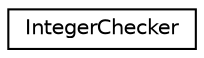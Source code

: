 digraph "Graphical Class Hierarchy"
{
 // LATEX_PDF_SIZE
  edge [fontname="Helvetica",fontsize="10",labelfontname="Helvetica",labelfontsize="10"];
  node [fontname="Helvetica",fontsize="10",shape=record];
  rankdir="LR";
  Node0 [label="IntegerChecker",height=0.2,width=0.4,color="black", fillcolor="white", style="filled",URL="$classns3_1_1_integer_checker.html",tooltip="AttributeChecker implementation for IntegerValue."];
}
